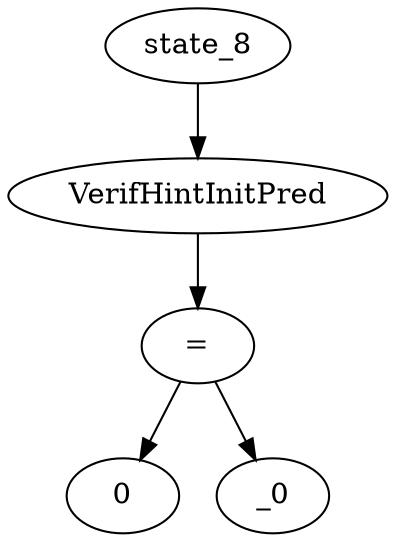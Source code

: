 digraph dag {
0 [label="state_8"];
1 [label="VerifHintInitPred"];
2 [label="="];
3 [label="0"];
4 [label="_0"];
"0" -> "1"[label=""]
"1" -> "2"[label=""]
"2" -> "4"[label=""]
"2" -> "3"[label=""]
}
